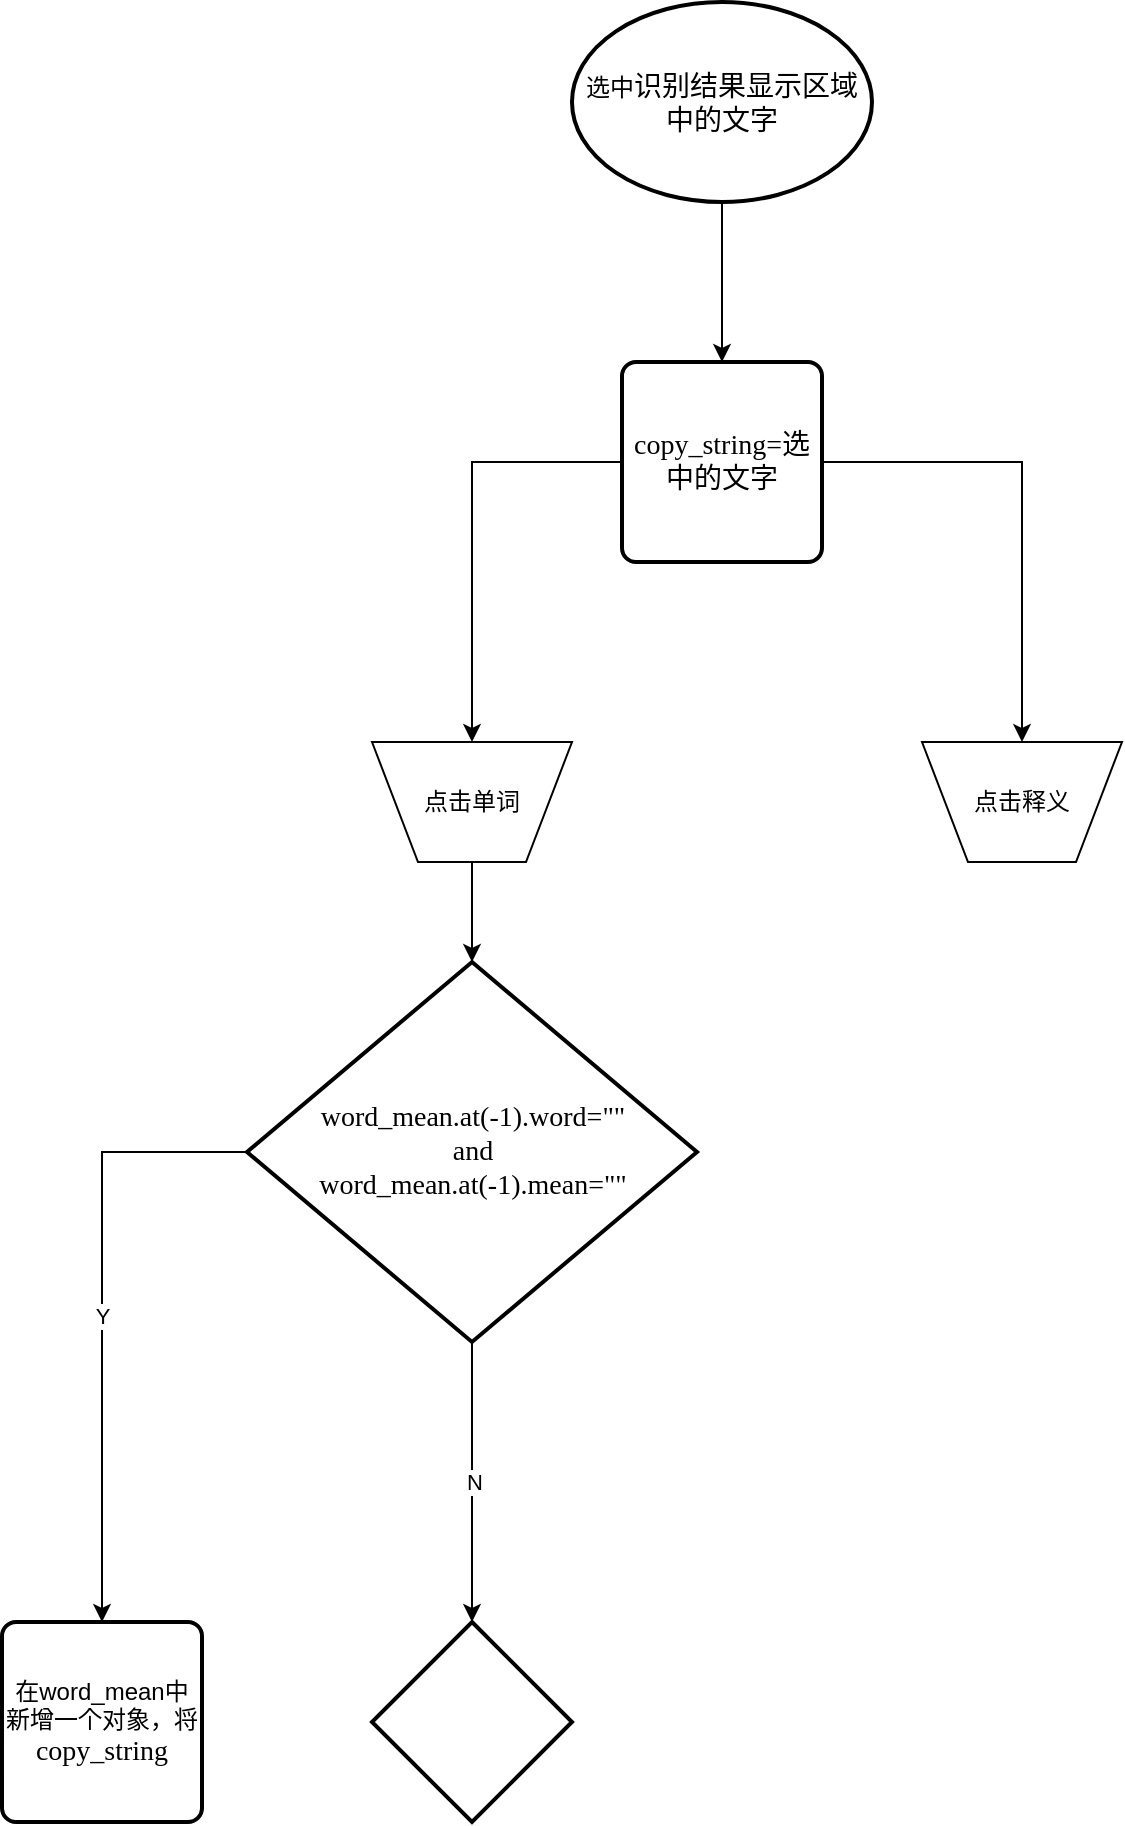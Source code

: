 <mxfile version="25.0.3">
  <diagram name="Page-1" id="74e2e168-ea6b-b213-b513-2b3c1d86103e">
    <mxGraphModel dx="814" dy="-344" grid="1" gridSize="10" guides="1" tooltips="1" connect="1" arrows="1" fold="1" page="1" pageScale="1" pageWidth="1100" pageHeight="850" background="none" math="0" shadow="0">
      <root>
        <mxCell id="0" />
        <mxCell id="1" parent="0" />
        <mxCell id="Xe7P8urZMCTN7A2goHOA-10" style="edgeStyle=orthogonalEdgeStyle;rounded=0;orthogonalLoop=1;jettySize=auto;html=1;exitX=0.5;exitY=1;exitDx=0;exitDy=0;exitPerimeter=0;entryX=0.5;entryY=0;entryDx=0;entryDy=0;" edge="1" parent="1" source="w-q_3raUrw99rvHJDwSk-3" target="Xe7P8urZMCTN7A2goHOA-9">
          <mxGeometry relative="1" as="geometry" />
        </mxCell>
        <mxCell id="w-q_3raUrw99rvHJDwSk-3" value="选中&lt;span style=&quot;font-size:10.5pt;mso-bidi-font-size:11.0pt;&lt;br/&gt;font-family:等线;mso-ascii-theme-font:minor-latin;mso-fareast-theme-font:minor-fareast;&lt;br/&gt;mso-hansi-theme-font:minor-latin;mso-bidi-font-family:&amp;quot;Times New Roman&amp;quot;;&lt;br/&gt;mso-bidi-theme-font:minor-bidi;mso-ansi-language:EN-US;mso-fareast-language:&lt;br/&gt;ZH-CN;mso-bidi-language:AR-SA&quot;&gt;识别结果显示区域中的文字&lt;/span&gt;" style="strokeWidth=2;html=1;shape=mxgraph.flowchart.start_1;whiteSpace=wrap;" parent="1" vertex="1">
          <mxGeometry x="445" y="1020" width="150" height="100" as="geometry" />
        </mxCell>
        <mxCell id="Xe7P8urZMCTN7A2goHOA-12" style="edgeStyle=orthogonalEdgeStyle;rounded=0;orthogonalLoop=1;jettySize=auto;html=1;exitX=0;exitY=0.5;exitDx=0;exitDy=0;" edge="1" parent="1" source="Xe7P8urZMCTN7A2goHOA-9" target="Xe7P8urZMCTN7A2goHOA-11">
          <mxGeometry relative="1" as="geometry" />
        </mxCell>
        <mxCell id="Xe7P8urZMCTN7A2goHOA-14" style="edgeStyle=orthogonalEdgeStyle;rounded=0;orthogonalLoop=1;jettySize=auto;html=1;exitX=1;exitY=0.5;exitDx=0;exitDy=0;entryX=0.5;entryY=0;entryDx=0;entryDy=0;" edge="1" parent="1" source="Xe7P8urZMCTN7A2goHOA-9" target="Xe7P8urZMCTN7A2goHOA-13">
          <mxGeometry relative="1" as="geometry" />
        </mxCell>
        <mxCell id="Xe7P8urZMCTN7A2goHOA-9" value="&lt;span style=&quot;font-size:10.5pt;mso-bidi-font-size:&lt;br/&gt;11.0pt;font-family:等线;mso-ascii-theme-font:minor-latin;mso-fareast-theme-font:&lt;br/&gt;minor-fareast;mso-hansi-theme-font:minor-latin;mso-bidi-font-family:&amp;quot;Times New Roman&amp;quot;;&lt;br/&gt;mso-bidi-theme-font:minor-bidi;mso-ansi-language:EN;mso-fareast-language:ZH-CN;&lt;br/&gt;mso-bidi-language:AR-SA&quot; lang=&quot;EN&quot;&gt;copy_string=选中的文字&lt;/span&gt;" style="rounded=1;whiteSpace=wrap;html=1;absoluteArcSize=1;arcSize=14;strokeWidth=2;" vertex="1" parent="1">
          <mxGeometry x="470" y="1200" width="100" height="100" as="geometry" />
        </mxCell>
        <mxCell id="Xe7P8urZMCTN7A2goHOA-11" value="点击单词" style="verticalLabelPosition=middle;verticalAlign=middle;html=1;shape=trapezoid;perimeter=trapezoidPerimeter;whiteSpace=wrap;size=0.23;arcSize=10;flipV=1;labelPosition=center;align=center;" vertex="1" parent="1">
          <mxGeometry x="345" y="1390" width="100" height="60" as="geometry" />
        </mxCell>
        <mxCell id="Xe7P8urZMCTN7A2goHOA-13" value="点击释义" style="verticalLabelPosition=middle;verticalAlign=middle;html=1;shape=trapezoid;perimeter=trapezoidPerimeter;whiteSpace=wrap;size=0.23;arcSize=10;flipV=1;labelPosition=center;align=center;" vertex="1" parent="1">
          <mxGeometry x="620" y="1390" width="100" height="60" as="geometry" />
        </mxCell>
        <mxCell id="Xe7P8urZMCTN7A2goHOA-18" value="Y" style="edgeStyle=orthogonalEdgeStyle;rounded=0;orthogonalLoop=1;jettySize=auto;html=1;exitX=0;exitY=0.5;exitDx=0;exitDy=0;exitPerimeter=0;" edge="1" parent="1" source="Xe7P8urZMCTN7A2goHOA-15" target="Xe7P8urZMCTN7A2goHOA-17">
          <mxGeometry relative="1" as="geometry" />
        </mxCell>
        <mxCell id="Xe7P8urZMCTN7A2goHOA-20" value="N" style="edgeStyle=orthogonalEdgeStyle;rounded=0;orthogonalLoop=1;jettySize=auto;html=1;exitX=0.5;exitY=1;exitDx=0;exitDy=0;exitPerimeter=0;entryX=0.5;entryY=0;entryDx=0;entryDy=0;" edge="1" parent="1" source="Xe7P8urZMCTN7A2goHOA-15">
          <mxGeometry relative="1" as="geometry">
            <mxPoint x="395" y="1830" as="targetPoint" />
          </mxGeometry>
        </mxCell>
        <mxCell id="Xe7P8urZMCTN7A2goHOA-15" value="&lt;span style=&quot;font-size:10.5pt;mso-bidi-font-size:&lt;br/&gt;11.0pt;font-family:等线;mso-ascii-theme-font:minor-latin;mso-fareast-theme-font:&lt;br/&gt;minor-fareast;mso-hansi-theme-font:minor-latin;mso-bidi-font-family:&amp;quot;Times New Roman&amp;quot;;&lt;br/&gt;mso-bidi-theme-font:minor-bidi;mso-ansi-language:EN-US;mso-fareast-language:&lt;br/&gt;ZH-CN;mso-bidi-language:AR-SA&quot; lang=&quot;EN-US&quot;&gt;word_mean.at(-1).word=&quot;&quot;&lt;/span&gt;&lt;div&gt;&lt;span style=&quot;font-size:10.5pt;mso-bidi-font-size:&lt;br/&gt;11.0pt;font-family:等线;mso-ascii-theme-font:minor-latin;mso-fareast-theme-font:&lt;br/&gt;minor-fareast;mso-hansi-theme-font:minor-latin;mso-bidi-font-family:&amp;quot;Times New Roman&amp;quot;;&lt;br/&gt;mso-bidi-theme-font:minor-bidi;mso-ansi-language:EN-US;mso-fareast-language:&lt;br/&gt;ZH-CN;mso-bidi-language:AR-SA&quot; lang=&quot;EN-US&quot;&gt;and&lt;/span&gt;&lt;/div&gt;&lt;div&gt;&lt;span style=&quot;font-size:10.5pt;mso-bidi-font-size:&lt;br/&gt;11.0pt;font-family:等线;mso-ascii-theme-font:minor-latin;mso-fareast-theme-font:&lt;br/&gt;minor-fareast;mso-hansi-theme-font:minor-latin;mso-bidi-font-family:&amp;quot;Times New Roman&amp;quot;;&lt;br/&gt;mso-bidi-theme-font:minor-bidi;mso-ansi-language:EN-US;mso-fareast-language:&lt;br/&gt;ZH-CN;mso-bidi-language:AR-SA&quot; lang=&quot;EN-US&quot;&gt;word_mean.at(-1).mean=&quot;&quot;&lt;/span&gt;&lt;/div&gt;" style="strokeWidth=2;html=1;shape=mxgraph.flowchart.decision;whiteSpace=wrap;" vertex="1" parent="1">
          <mxGeometry x="282.5" y="1500" width="225" height="190" as="geometry" />
        </mxCell>
        <mxCell id="Xe7P8urZMCTN7A2goHOA-16" style="edgeStyle=orthogonalEdgeStyle;rounded=0;orthogonalLoop=1;jettySize=auto;html=1;exitX=0.5;exitY=1;exitDx=0;exitDy=0;entryX=0.5;entryY=0;entryDx=0;entryDy=0;entryPerimeter=0;" edge="1" parent="1" source="Xe7P8urZMCTN7A2goHOA-11" target="Xe7P8urZMCTN7A2goHOA-15">
          <mxGeometry relative="1" as="geometry" />
        </mxCell>
        <mxCell id="Xe7P8urZMCTN7A2goHOA-17" value="在word_mean中新增一个对象，将&lt;span style=&quot;font-family: 等线; font-size: 14px;&quot;&gt;copy_string&lt;/span&gt;" style="rounded=1;whiteSpace=wrap;html=1;absoluteArcSize=1;arcSize=14;strokeWidth=2;" vertex="1" parent="1">
          <mxGeometry x="160" y="1830" width="100" height="100" as="geometry" />
        </mxCell>
        <mxCell id="Xe7P8urZMCTN7A2goHOA-21" value="" style="strokeWidth=2;html=1;shape=mxgraph.flowchart.decision;whiteSpace=wrap;" vertex="1" parent="1">
          <mxGeometry x="345" y="1830" width="100" height="100" as="geometry" />
        </mxCell>
      </root>
    </mxGraphModel>
  </diagram>
</mxfile>
